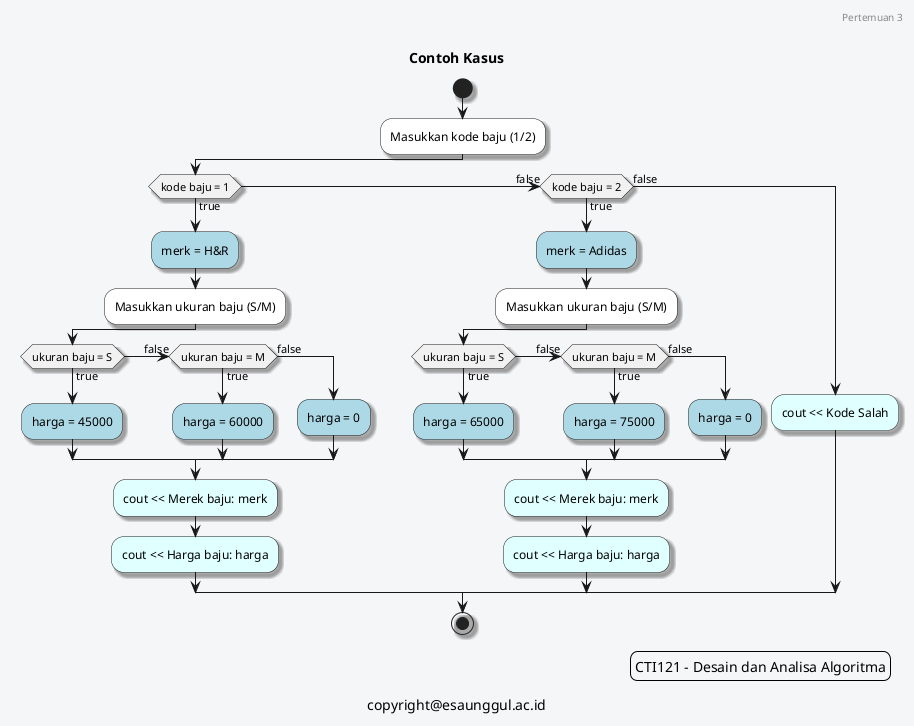 @startuml kasus1

skinparam Shadowing true
skinparam BackgroundColor #f5f6f8
skinparam LegendBackgroundColor #f5f6f8

start

#white:Masukkan kode baju (1/2);

if (kode baju = 1) then (true)
#LightBlue:merk = H&R;

#white:Masukkan ukuran baju (S/M);

if (ukuran baju = S) then (true)
  #LightBlue:harga = 45000;
(false) elseif (ukuran baju = M) then (true)
  #LightBlue:harga = 60000;
else (false)
  #LightBlue:harga = 0;
endif

#LightCyan:cout << Merek baju: merk;
#LightCyan:cout << Harga baju: harga;

(false) elseif (kode baju = 2) then (true)
#LightBlue:merk = Adidas;

#white:Masukkan ukuran baju (S/M);

if (ukuran baju = S) then (true)
  #LightBlue:harga = 65000;
(false) elseif (ukuran baju = M) then (true)
  #LightBlue:harga = 75000;
else (false)
  #LightBlue:harga = 0;
endif

#LightCyan:cout << Merek baju: merk;
#LightCyan:cout << Harga baju: harga;

else (false)
#LightCyan:cout << Kode Salah;
endif
stop

header
  Pertemuan 3

endheader
title Contoh Kasus
caption copyright@esaunggul.ac.id
legend right
CTI121 - Desain dan Analisa Algoritma
endlegend

@enduml